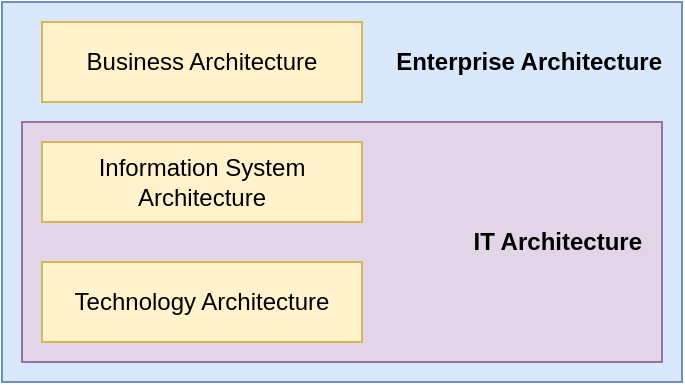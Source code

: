 <mxfile compressed="false" version="14.1.8" type="device">
  <diagram id="BYRCWBrbArzfpqCXAJ1M" name="Seite-1">
    <mxGraphModel dx="769" dy="484" grid="1" gridSize="10" guides="1" tooltips="1" connect="1" arrows="1" fold="1" page="1" pageScale="1" pageWidth="827" pageHeight="1169" math="0" shadow="0">
      <root>
        <mxCell id="0" />
        <mxCell id="1" parent="0" />
        <mxCell id="XuA-t1UUFwMdNn0SZnyr-5" value="Enterprise Architecture" style="rounded=0;whiteSpace=wrap;html=1;strokeColor=#6c8ebf;align=right;verticalAlign=top;spacing=10;spacingTop=8;fillColor=#dae8fc;fontStyle=1" vertex="1" parent="1">
          <mxGeometry x="260" y="230" width="340" height="190" as="geometry" />
        </mxCell>
        <mxCell id="XuA-t1UUFwMdNn0SZnyr-4" value="IT Architecture" style="rounded=0;whiteSpace=wrap;html=1;strokeColor=#9673a6;align=right;spacing=10;fillColor=#e1d5e7;fontStyle=1" vertex="1" parent="1">
          <mxGeometry x="270" y="290" width="320" height="120" as="geometry" />
        </mxCell>
        <mxCell id="XuA-t1UUFwMdNn0SZnyr-1" value="Business Architecture" style="text;html=1;align=center;verticalAlign=middle;whiteSpace=wrap;rounded=0;strokeColor=#d6b656;fillColor=#fff2cc;" vertex="1" parent="1">
          <mxGeometry x="280" y="240" width="160" height="40" as="geometry" />
        </mxCell>
        <mxCell id="XuA-t1UUFwMdNn0SZnyr-3" value="Technology Architecture" style="text;html=1;align=center;verticalAlign=middle;whiteSpace=wrap;rounded=0;strokeColor=#666666;fillColor=#f5f5f5;fontColor=#333333;" vertex="1" parent="1">
          <mxGeometry x="280" y="360" width="160" height="40" as="geometry" />
        </mxCell>
        <mxCell id="XuA-t1UUFwMdNn0SZnyr-6" value="Technology Architecture" style="text;html=1;align=center;verticalAlign=middle;whiteSpace=wrap;rounded=0;strokeColor=#d6b656;fillColor=#fff2cc;" vertex="1" parent="1">
          <mxGeometry x="280" y="360" width="160" height="40" as="geometry" />
        </mxCell>
        <mxCell id="XuA-t1UUFwMdNn0SZnyr-7" value="Information System Architecture" style="text;html=1;align=center;verticalAlign=middle;whiteSpace=wrap;rounded=0;strokeColor=#d6b656;fillColor=#fff2cc;" vertex="1" parent="1">
          <mxGeometry x="280" y="300" width="160" height="40" as="geometry" />
        </mxCell>
      </root>
    </mxGraphModel>
  </diagram>
</mxfile>
